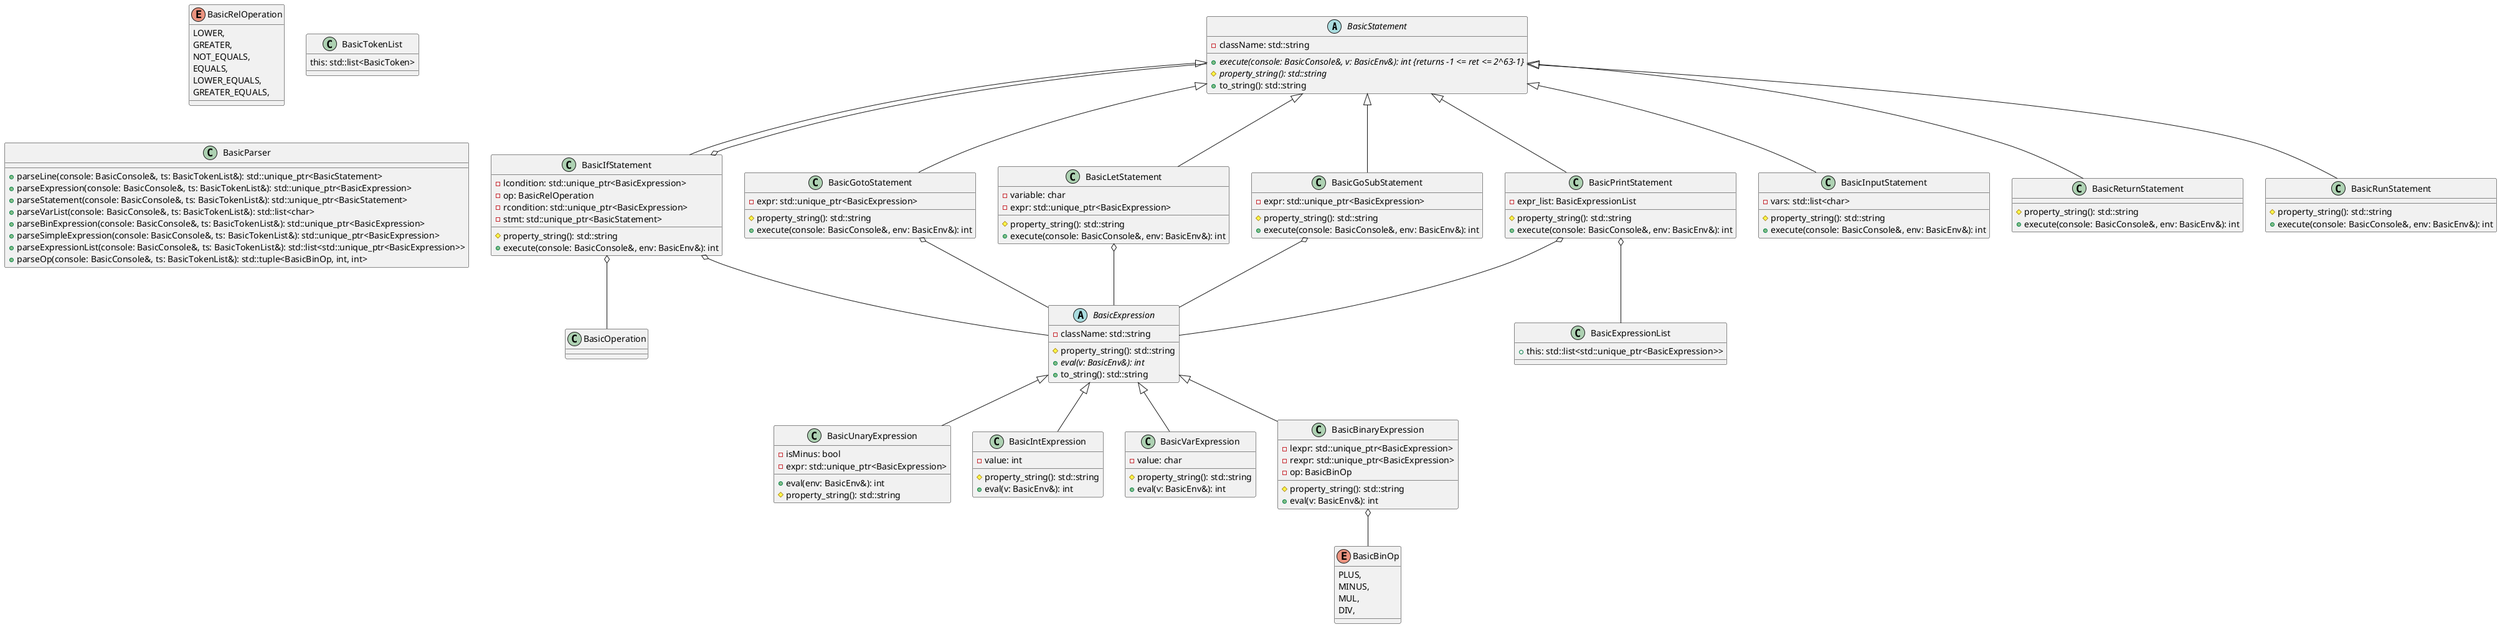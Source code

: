 @startuml Parser classes


abstract class BasicStatement {
    - className: std::string
    ' -1 = error, 0 = next, else the line to jump to
    + {abstract} execute(console: BasicConsole&, v: BasicEnv&): int {returns -1 <= ret <= 2^63-1}
    # {abstract} property_string(): std::string
    + to_string(): std::string
}

abstract class BasicExpression {
    - className: std::string
    # property_string(): std::string
    + {abstract} eval(v: BasicEnv&): int
    + to_string(): std::string
}

class BasicUnaryExpression extends BasicExpression {
    - isMinus: bool
    - expr: std::unique_ptr<BasicExpression>
    + eval(env: BasicEnv&): int
    # property_string(): std::string
}

class BasicIntExpression extends BasicExpression {
    - value: int
    # property_string(): std::string
    + eval(v: BasicEnv&): int
}

class BasicVarExpression extends BasicExpression {
    - value: char
    # property_string(): std::string
    + eval(v: BasicEnv&): int
}

class BasicBinaryExpression extends BasicExpression {
    - lexpr: std::unique_ptr<BasicExpression>
    - rexpr: std::unique_ptr<BasicExpression>
    - op: BasicBinOp
    # property_string(): std::string
    + eval(v: BasicEnv&): int
}

enum BasicBinOp {
    PLUS,
    MINUS,
    MUL,
    DIV,
}

BasicBinaryExpression o-- BasicBinOp

class BasicExpressionList {
    + this: std::list<std::unique_ptr<BasicExpression>>
}

class BasicPrintStatement extends BasicStatement {
    - expr_list: BasicExpressionList
    # property_string(): std::string
    + execute(console: BasicConsole&, env: BasicEnv&): int
}

BasicPrintStatement o-- BasicExpressionList

class BasicIfStatement extends BasicStatement {
    - lcondition: std::unique_ptr<BasicExpression>
    - op: BasicRelOperation
    - rcondition: std::unique_ptr<BasicExpression>
    - stmt: std::unique_ptr<BasicStatement>
    # property_string(): std::string
    + execute(console: BasicConsole&, env: BasicEnv&): int
}

class BasicGotoStatement extends BasicStatement {
    - expr: std::unique_ptr<BasicExpression>
    # property_string(): std::string
    + execute(console: BasicConsole&, env: BasicEnv&): int
}

class BasicInputStatement extends BasicStatement {
    - vars: std::list<char>
    # property_string(): std::string
    + execute(console: BasicConsole&, env: BasicEnv&): int
}

class BasicLetStatement extends BasicStatement {
    - variable: char
    - expr: std::unique_ptr<BasicExpression>
    # property_string(): std::string
    + execute(console: BasicConsole&, env: BasicEnv&): int
}

class BasicGoSubStatement extends BasicStatement {
    - expr: std::unique_ptr<BasicExpression>
    # property_string(): std::string
    + execute(console: BasicConsole&, env: BasicEnv&): int
}

class BasicReturnStatement extends BasicStatement {
    # property_string(): std::string
    + execute(console: BasicConsole&, env: BasicEnv&): int
}

class BasicRunStatement extends BasicStatement {
    # property_string(): std::string
    + execute(console: BasicConsole&, env: BasicEnv&): int
}

enum BasicRelOperation {
    LOWER,
    GREATER,
    NOT_EQUALS,
    EQUALS,
    LOWER_EQUALS,
    GREATER_EQUALS,
}

class BasicTokenList {
    this: std::list<BasicToken>
}

class BasicParser {
    + parseLine(console: BasicConsole&, ts: BasicTokenList&): std::unique_ptr<BasicStatement>
    + parseExpression(console: BasicConsole&, ts: BasicTokenList&): std::unique_ptr<BasicExpression>
    + parseStatement(console: BasicConsole&, ts: BasicTokenList&): std::unique_ptr<BasicStatement>
    + parseVarList(console: BasicConsole&, ts: BasicTokenList&): std::list<char>
    + parseBinExpression(console: BasicConsole&, ts: BasicTokenList&): std::unique_ptr<BasicExpression>
    + parseSimpleExpression(console: BasicConsole&, ts: BasicTokenList&): std::unique_ptr<BasicExpression>
    + parseExpressionList(console: BasicConsole&, ts: BasicTokenList&): std::list<std::unique_ptr<BasicExpression>>
    + parseOp(console: BasicConsole&, ts: BasicTokenList&): std::tuple<BasicBinOp, int, int>
}

BasicIfStatement o-- BasicExpression
BasicIfStatement o-- BasicStatement
BasicPrintStatement o-- BasicExpression
BasicIfStatement o-- BasicOperation
BasicGotoStatement o-- BasicExpression
BasicLetStatement o-- BasicExpression
BasicGoSubStatement o-- BasicExpression

@enduml

